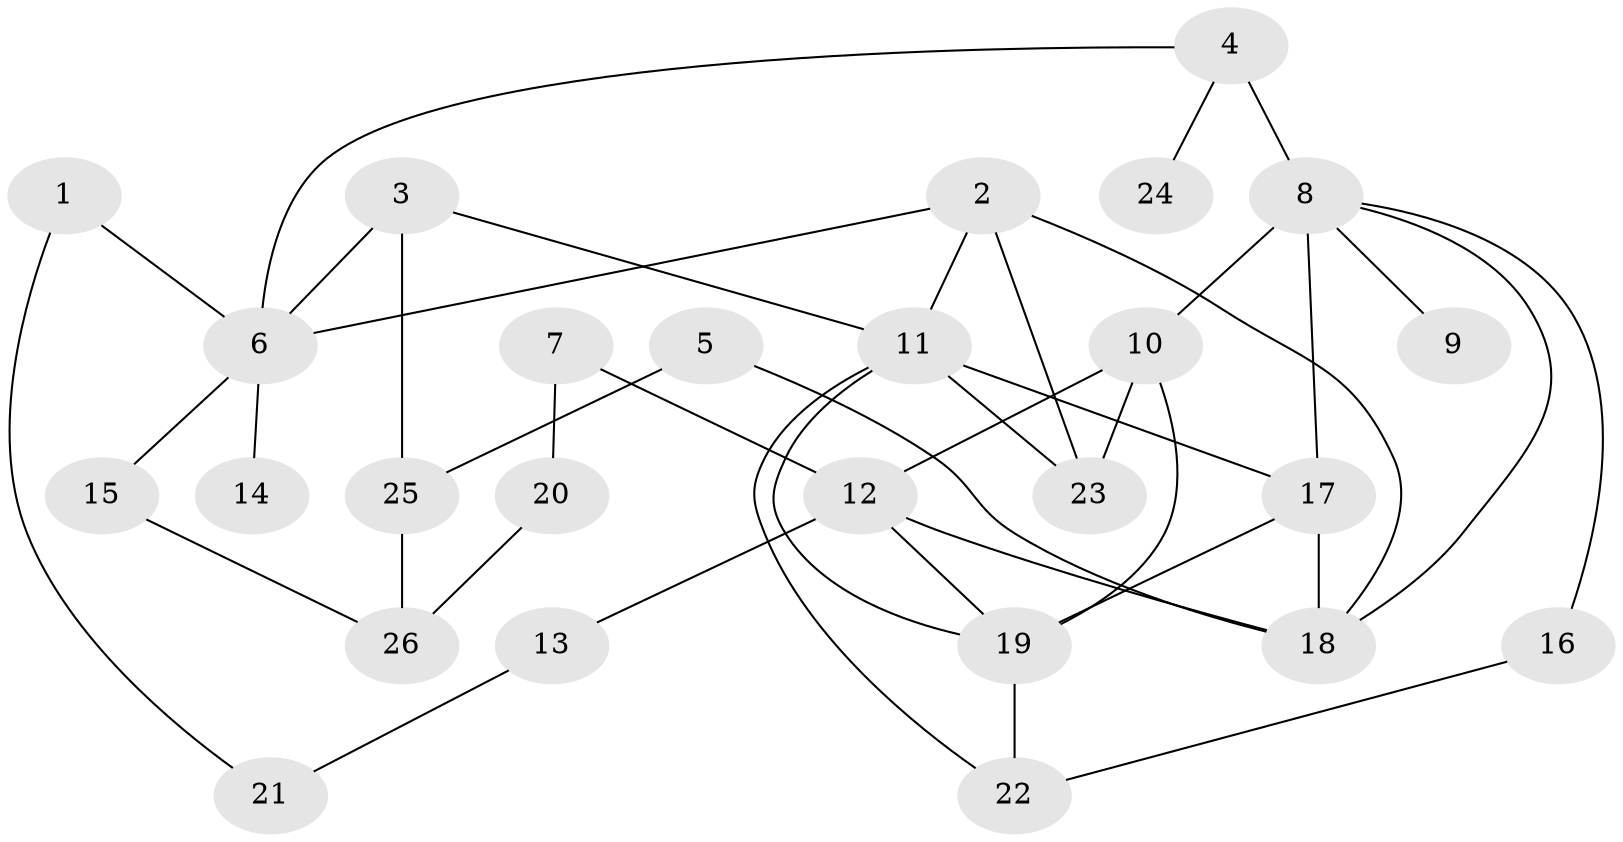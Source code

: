 // original degree distribution, {8: 0.019230769230769232, 2: 0.3269230769230769, 4: 0.15384615384615385, 6: 0.038461538461538464, 3: 0.19230769230769232, 1: 0.23076923076923078, 5: 0.038461538461538464}
// Generated by graph-tools (version 1.1) at 2025/45/03/06/25 01:45:09]
// undirected, 26 vertices, 41 edges
graph export_dot {
graph [start="1"]
  node [color=gray90,style=filled];
  1;
  2;
  3;
  4;
  5;
  6;
  7;
  8;
  9;
  10;
  11;
  12;
  13;
  14;
  15;
  16;
  17;
  18;
  19;
  20;
  21;
  22;
  23;
  24;
  25;
  26;
  1 -- 6 [weight=1.0];
  1 -- 21 [weight=1.0];
  2 -- 6 [weight=1.0];
  2 -- 11 [weight=1.0];
  2 -- 18 [weight=1.0];
  2 -- 23 [weight=1.0];
  3 -- 6 [weight=1.0];
  3 -- 11 [weight=1.0];
  3 -- 25 [weight=1.0];
  4 -- 6 [weight=1.0];
  4 -- 8 [weight=2.0];
  4 -- 24 [weight=1.0];
  5 -- 18 [weight=1.0];
  5 -- 25 [weight=1.0];
  6 -- 14 [weight=1.0];
  6 -- 15 [weight=1.0];
  7 -- 12 [weight=1.0];
  7 -- 20 [weight=1.0];
  8 -- 9 [weight=1.0];
  8 -- 10 [weight=1.0];
  8 -- 16 [weight=1.0];
  8 -- 17 [weight=1.0];
  8 -- 18 [weight=1.0];
  10 -- 12 [weight=1.0];
  10 -- 19 [weight=1.0];
  10 -- 23 [weight=1.0];
  11 -- 17 [weight=1.0];
  11 -- 19 [weight=1.0];
  11 -- 22 [weight=1.0];
  11 -- 23 [weight=1.0];
  12 -- 13 [weight=1.0];
  12 -- 18 [weight=1.0];
  12 -- 19 [weight=1.0];
  13 -- 21 [weight=1.0];
  15 -- 26 [weight=1.0];
  16 -- 22 [weight=1.0];
  17 -- 18 [weight=1.0];
  17 -- 19 [weight=1.0];
  19 -- 22 [weight=1.0];
  20 -- 26 [weight=1.0];
  25 -- 26 [weight=1.0];
}
